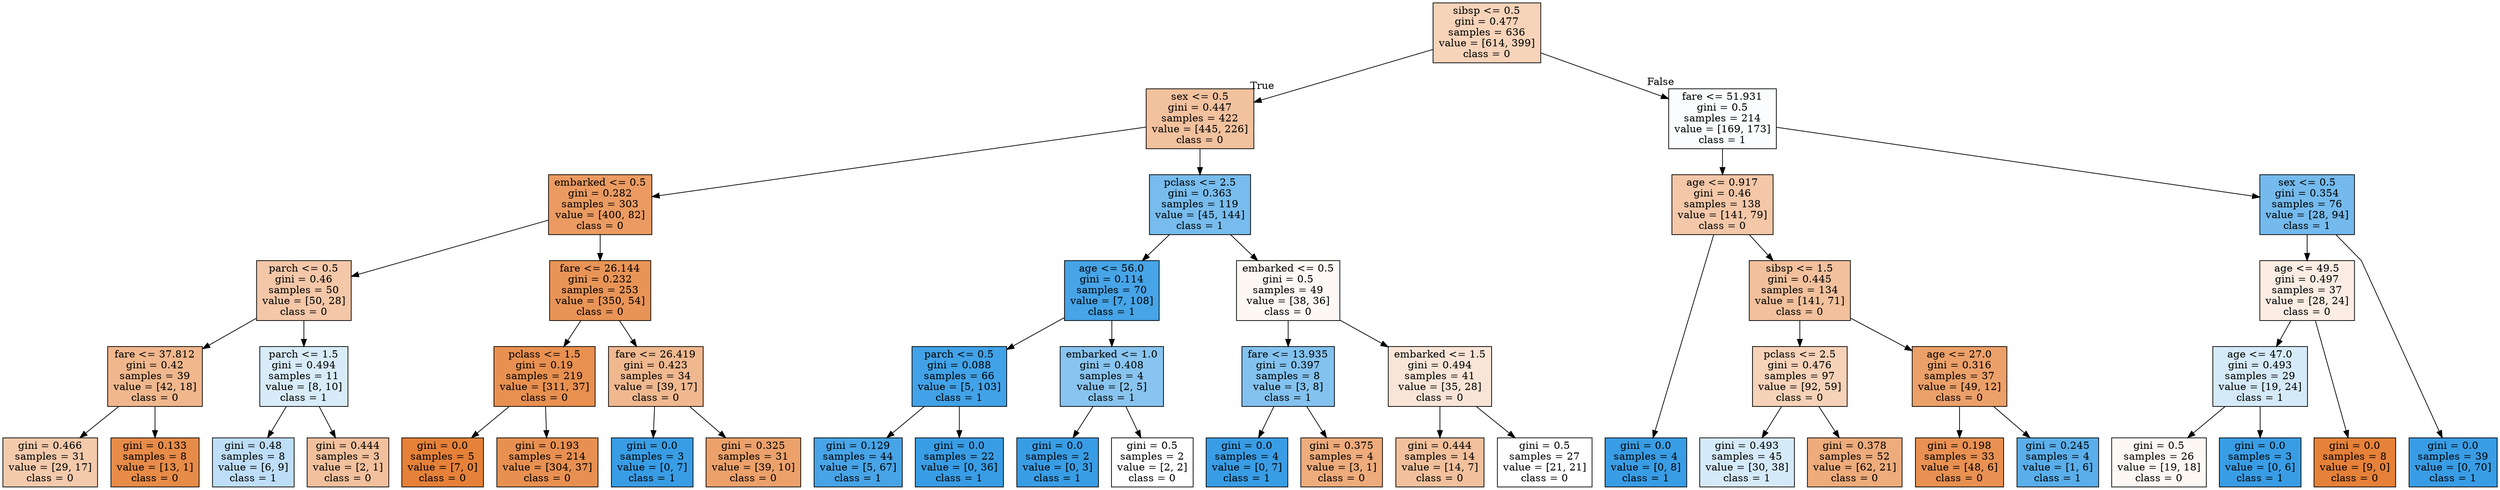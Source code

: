 digraph Tree {
node [shape=box, style="filled", color="black"] ;
graph [ranksep=equally, splines=polyline] ;
0 [label="sibsp <= 0.5\ngini = 0.477\nsamples = 636\nvalue = [614, 399]\nclass = 0", fillcolor="#e5813959"] ;
1 [label="sex <= 0.5\ngini = 0.447\nsamples = 422\nvalue = [445, 226]\nclass = 0", fillcolor="#e581397d"] ;
0 -> 1 [labeldistance=2.5, labelangle=45, headlabel="True"] ;
2 [label="embarked <= 0.5\ngini = 0.282\nsamples = 303\nvalue = [400, 82]\nclass = 0", fillcolor="#e58139cb"] ;
1 -> 2 ;
3 [label="parch <= 0.5\ngini = 0.46\nsamples = 50\nvalue = [50, 28]\nclass = 0", fillcolor="#e5813970"] ;
2 -> 3 ;
4 [label="fare <= 37.812\ngini = 0.42\nsamples = 39\nvalue = [42, 18]\nclass = 0", fillcolor="#e5813992"] ;
3 -> 4 ;
5 [label="gini = 0.466\nsamples = 31\nvalue = [29, 17]\nclass = 0", fillcolor="#e581396a"] ;
4 -> 5 ;
6 [label="gini = 0.133\nsamples = 8\nvalue = [13, 1]\nclass = 0", fillcolor="#e58139eb"] ;
4 -> 6 ;
7 [label="parch <= 1.5\ngini = 0.494\nsamples = 11\nvalue = [8, 10]\nclass = 1", fillcolor="#399de533"] ;
3 -> 7 ;
8 [label="gini = 0.48\nsamples = 8\nvalue = [6, 9]\nclass = 1", fillcolor="#399de555"] ;
7 -> 8 ;
9 [label="gini = 0.444\nsamples = 3\nvalue = [2, 1]\nclass = 0", fillcolor="#e581397f"] ;
7 -> 9 ;
10 [label="fare <= 26.144\ngini = 0.232\nsamples = 253\nvalue = [350, 54]\nclass = 0", fillcolor="#e58139d8"] ;
2 -> 10 ;
11 [label="pclass <= 1.5\ngini = 0.19\nsamples = 219\nvalue = [311, 37]\nclass = 0", fillcolor="#e58139e1"] ;
10 -> 11 ;
12 [label="gini = 0.0\nsamples = 5\nvalue = [7, 0]\nclass = 0", fillcolor="#e58139ff"] ;
11 -> 12 ;
13 [label="gini = 0.193\nsamples = 214\nvalue = [304, 37]\nclass = 0", fillcolor="#e58139e0"] ;
11 -> 13 ;
14 [label="fare <= 26.419\ngini = 0.423\nsamples = 34\nvalue = [39, 17]\nclass = 0", fillcolor="#e5813990"] ;
10 -> 14 ;
15 [label="gini = 0.0\nsamples = 3\nvalue = [0, 7]\nclass = 1", fillcolor="#399de5ff"] ;
14 -> 15 ;
16 [label="gini = 0.325\nsamples = 31\nvalue = [39, 10]\nclass = 0", fillcolor="#e58139be"] ;
14 -> 16 ;
17 [label="pclass <= 2.5\ngini = 0.363\nsamples = 119\nvalue = [45, 144]\nclass = 1", fillcolor="#399de5af"] ;
1 -> 17 ;
18 [label="age <= 56.0\ngini = 0.114\nsamples = 70\nvalue = [7, 108]\nclass = 1", fillcolor="#399de5ee"] ;
17 -> 18 ;
19 [label="parch <= 0.5\ngini = 0.088\nsamples = 66\nvalue = [5, 103]\nclass = 1", fillcolor="#399de5f3"] ;
18 -> 19 ;
20 [label="gini = 0.129\nsamples = 44\nvalue = [5, 67]\nclass = 1", fillcolor="#399de5ec"] ;
19 -> 20 ;
21 [label="gini = 0.0\nsamples = 22\nvalue = [0, 36]\nclass = 1", fillcolor="#399de5ff"] ;
19 -> 21 ;
22 [label="embarked <= 1.0\ngini = 0.408\nsamples = 4\nvalue = [2, 5]\nclass = 1", fillcolor="#399de599"] ;
18 -> 22 ;
23 [label="gini = 0.0\nsamples = 2\nvalue = [0, 3]\nclass = 1", fillcolor="#399de5ff"] ;
22 -> 23 ;
24 [label="gini = 0.5\nsamples = 2\nvalue = [2, 2]\nclass = 0", fillcolor="#e5813900"] ;
22 -> 24 ;
25 [label="embarked <= 0.5\ngini = 0.5\nsamples = 49\nvalue = [38, 36]\nclass = 0", fillcolor="#e581390d"] ;
17 -> 25 ;
26 [label="fare <= 13.935\ngini = 0.397\nsamples = 8\nvalue = [3, 8]\nclass = 1", fillcolor="#399de59f"] ;
25 -> 26 ;
27 [label="gini = 0.0\nsamples = 4\nvalue = [0, 7]\nclass = 1", fillcolor="#399de5ff"] ;
26 -> 27 ;
28 [label="gini = 0.375\nsamples = 4\nvalue = [3, 1]\nclass = 0", fillcolor="#e58139aa"] ;
26 -> 28 ;
29 [label="embarked <= 1.5\ngini = 0.494\nsamples = 41\nvalue = [35, 28]\nclass = 0", fillcolor="#e5813933"] ;
25 -> 29 ;
30 [label="gini = 0.444\nsamples = 14\nvalue = [14, 7]\nclass = 0", fillcolor="#e581397f"] ;
29 -> 30 ;
31 [label="gini = 0.5\nsamples = 27\nvalue = [21, 21]\nclass = 0", fillcolor="#e5813900"] ;
29 -> 31 ;
32 [label="fare <= 51.931\ngini = 0.5\nsamples = 214\nvalue = [169, 173]\nclass = 1", fillcolor="#399de506"] ;
0 -> 32 [labeldistance=2.5, labelangle=-45, headlabel="False"] ;
33 [label="age <= 0.917\ngini = 0.46\nsamples = 138\nvalue = [141, 79]\nclass = 0", fillcolor="#e5813970"] ;
32 -> 33 ;
34 [label="gini = 0.0\nsamples = 4\nvalue = [0, 8]\nclass = 1", fillcolor="#399de5ff"] ;
33 -> 34 ;
35 [label="sibsp <= 1.5\ngini = 0.445\nsamples = 134\nvalue = [141, 71]\nclass = 0", fillcolor="#e581397f"] ;
33 -> 35 ;
36 [label="pclass <= 2.5\ngini = 0.476\nsamples = 97\nvalue = [92, 59]\nclass = 0", fillcolor="#e581395b"] ;
35 -> 36 ;
37 [label="gini = 0.493\nsamples = 45\nvalue = [30, 38]\nclass = 1", fillcolor="#399de536"] ;
36 -> 37 ;
38 [label="gini = 0.378\nsamples = 52\nvalue = [62, 21]\nclass = 0", fillcolor="#e58139a9"] ;
36 -> 38 ;
39 [label="age <= 27.0\ngini = 0.316\nsamples = 37\nvalue = [49, 12]\nclass = 0", fillcolor="#e58139c1"] ;
35 -> 39 ;
40 [label="gini = 0.198\nsamples = 33\nvalue = [48, 6]\nclass = 0", fillcolor="#e58139df"] ;
39 -> 40 ;
41 [label="gini = 0.245\nsamples = 4\nvalue = [1, 6]\nclass = 1", fillcolor="#399de5d4"] ;
39 -> 41 ;
42 [label="sex <= 0.5\ngini = 0.354\nsamples = 76\nvalue = [28, 94]\nclass = 1", fillcolor="#399de5b3"] ;
32 -> 42 ;
43 [label="age <= 49.5\ngini = 0.497\nsamples = 37\nvalue = [28, 24]\nclass = 0", fillcolor="#e5813924"] ;
42 -> 43 ;
44 [label="age <= 47.0\ngini = 0.493\nsamples = 29\nvalue = [19, 24]\nclass = 1", fillcolor="#399de535"] ;
43 -> 44 ;
45 [label="gini = 0.5\nsamples = 26\nvalue = [19, 18]\nclass = 0", fillcolor="#e581390d"] ;
44 -> 45 ;
46 [label="gini = 0.0\nsamples = 3\nvalue = [0, 6]\nclass = 1", fillcolor="#399de5ff"] ;
44 -> 46 ;
47 [label="gini = 0.0\nsamples = 8\nvalue = [9, 0]\nclass = 0", fillcolor="#e58139ff"] ;
43 -> 47 ;
48 [label="gini = 0.0\nsamples = 39\nvalue = [0, 70]\nclass = 1", fillcolor="#399de5ff"] ;
42 -> 48 ;
{rank=same ; 0} ;
{rank=same ; 1; 32} ;
{rank=same ; 2; 17; 33; 42} ;
{rank=same ; 3; 10; 18; 25; 35; 43} ;
{rank=same ; 4; 7; 11; 14; 19; 22; 26; 29; 36; 39; 44} ;
{rank=same ; 5; 6; 8; 9; 12; 13; 15; 16; 20; 21; 23; 24; 27; 28; 30; 31; 34; 37; 38; 40; 41; 45; 46; 47; 48} ;
}